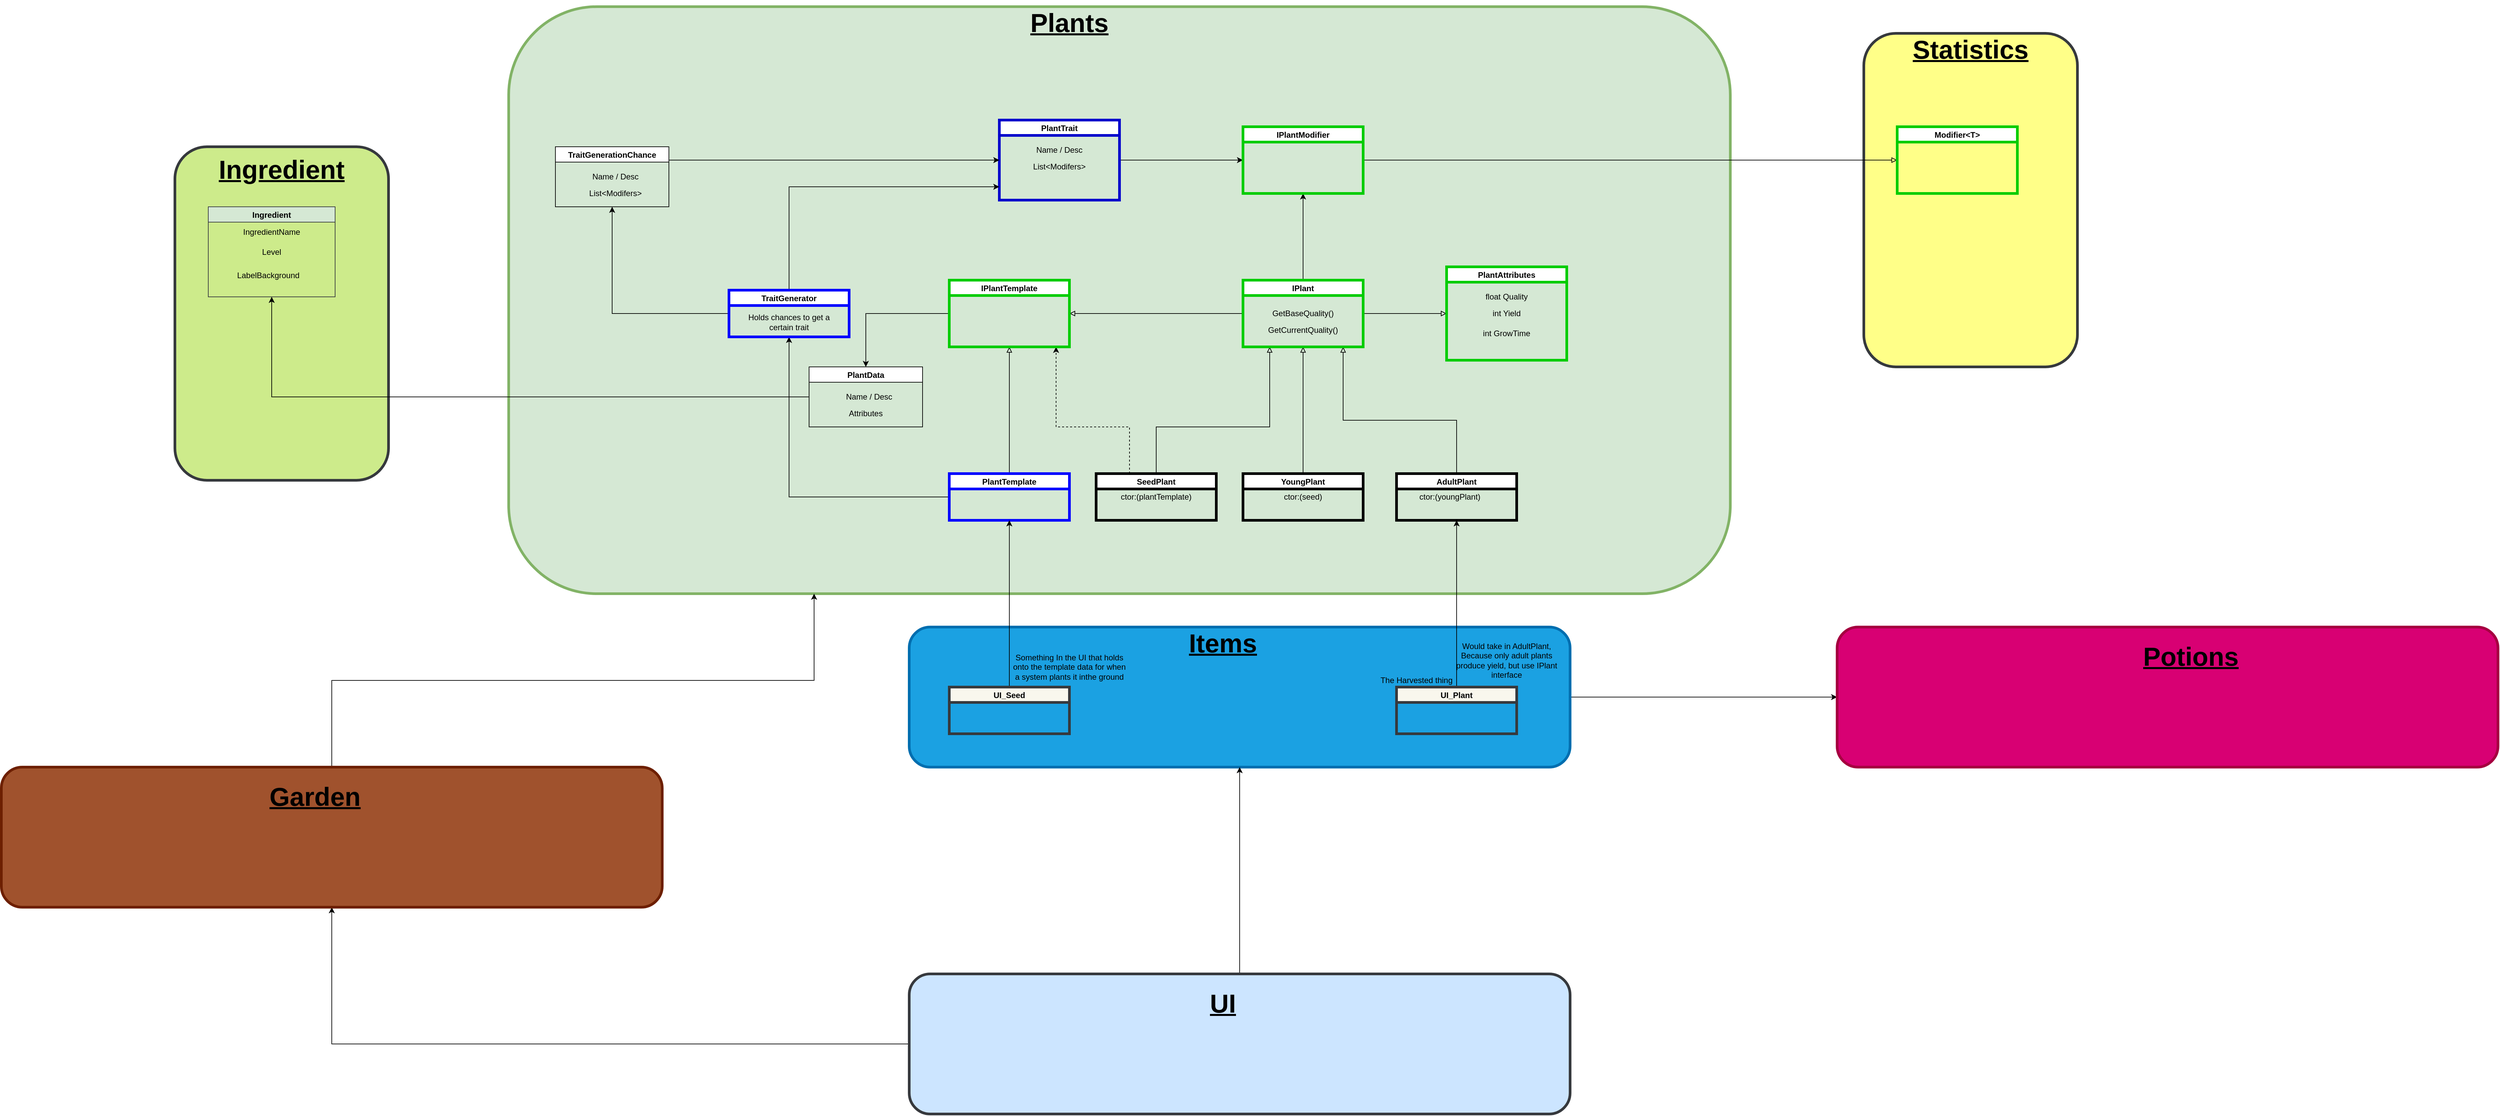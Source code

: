 <mxfile version="14.6.13" type="device"><diagram id="D1xNLekfiD9ofBAobQOK" name="Page-1"><mxGraphModel dx="4811" dy="3257" grid="1" gridSize="10" guides="1" tooltips="1" connect="1" arrows="1" fold="1" page="1" pageScale="1" pageWidth="850" pageHeight="1100" math="0" shadow="0"><root><mxCell id="0"/><mxCell id="1" parent="0"/><mxCell id="VXmGvcojtx6ASlR4L0Zp-25" value="" style="rounded=1;whiteSpace=wrap;html=1;strokeColor=#36393d;strokeWidth=4;fillColor=#ffff88;" parent="1" vertex="1"><mxGeometry x="1720" y="-590" width="320" height="500" as="geometry"/></mxCell><mxCell id="dJOgdkWBMkmfWkO8dV1n-6" style="edgeStyle=orthogonalEdgeStyle;rounded=0;orthogonalLoop=1;jettySize=auto;html=1;entryX=0;entryY=0.5;entryDx=0;entryDy=0;" edge="1" parent="1" source="VXmGvcojtx6ASlR4L0Zp-22" target="dJOgdkWBMkmfWkO8dV1n-4"><mxGeometry relative="1" as="geometry"/></mxCell><mxCell id="VXmGvcojtx6ASlR4L0Zp-22" value="" style="rounded=1;whiteSpace=wrap;html=1;strokeColor=#006EAF;strokeWidth=4;fillColor=#1ba1e2;fontColor=#ffffff;" parent="1" vertex="1"><mxGeometry x="290" y="300" width="990" height="210" as="geometry"/></mxCell><mxCell id="VXmGvcojtx6ASlR4L0Zp-21" value="" style="rounded=1;whiteSpace=wrap;html=1;strokeColor=#36393d;strokeWidth=4;fillColor=#cdeb8b;" parent="1" vertex="1"><mxGeometry x="-810" y="-420" width="320" height="500" as="geometry"/></mxCell><mxCell id="myaqUzSCkzShyIrcj-ke-54" value="" style="rounded=1;whiteSpace=wrap;html=1;strokeColor=#82b366;strokeWidth=4;fillColor=#d5e8d4;" parent="1" vertex="1"><mxGeometry x="-310" y="-630" width="1830" height="880" as="geometry"/></mxCell><mxCell id="myaqUzSCkzShyIrcj-ke-37" style="edgeStyle=orthogonalEdgeStyle;rounded=0;orthogonalLoop=1;jettySize=auto;html=1;entryX=0.5;entryY=1;entryDx=0;entryDy=0;endArrow=classic;endFill=1;" parent="1" source="myaqUzSCkzShyIrcj-ke-1" target="myaqUzSCkzShyIrcj-ke-36" edge="1"><mxGeometry relative="1" as="geometry"/></mxCell><mxCell id="myaqUzSCkzShyIrcj-ke-42" style="edgeStyle=orthogonalEdgeStyle;rounded=0;orthogonalLoop=1;jettySize=auto;html=1;endArrow=block;endFill=0;" parent="1" source="myaqUzSCkzShyIrcj-ke-1" target="myaqUzSCkzShyIrcj-ke-40" edge="1"><mxGeometry relative="1" as="geometry"/></mxCell><mxCell id="myaqUzSCkzShyIrcj-ke-1" value="PlantTemplate" style="swimlane;strokeColor=#0000FF;strokeWidth=4;" parent="1" vertex="1"><mxGeometry x="350" y="70" width="180" height="70" as="geometry"/></mxCell><mxCell id="myaqUzSCkzShyIrcj-ke-14" style="edgeStyle=orthogonalEdgeStyle;rounded=0;orthogonalLoop=1;jettySize=auto;html=1;endArrow=block;endFill=0;" parent="1" source="myaqUzSCkzShyIrcj-ke-3" target="myaqUzSCkzShyIrcj-ke-9" edge="1"><mxGeometry relative="1" as="geometry"><Array as="points"><mxPoint x="660"/><mxPoint x="830"/></Array></mxGeometry></mxCell><mxCell id="myaqUzSCkzShyIrcj-ke-45" style="edgeStyle=orthogonalEdgeStyle;rounded=0;orthogonalLoop=1;jettySize=auto;html=1;endArrow=classic;endFill=1;dashed=1;" parent="1" source="myaqUzSCkzShyIrcj-ke-3" target="myaqUzSCkzShyIrcj-ke-40" edge="1"><mxGeometry relative="1" as="geometry"><Array as="points"><mxPoint x="620"/><mxPoint x="510"/></Array></mxGeometry></mxCell><mxCell id="myaqUzSCkzShyIrcj-ke-3" value="SeedPlant" style="swimlane;strokeWidth=4;startSize=23;" parent="1" vertex="1"><mxGeometry x="570" y="70" width="180" height="70" as="geometry"/></mxCell><mxCell id="myaqUzSCkzShyIrcj-ke-6" value="ctor:(plantTemplate)" style="text;html=1;strokeColor=none;fillColor=none;align=center;verticalAlign=middle;whiteSpace=wrap;rounded=0;" parent="myaqUzSCkzShyIrcj-ke-3" vertex="1"><mxGeometry x="20" y="27.5" width="140" height="15" as="geometry"/></mxCell><mxCell id="myaqUzSCkzShyIrcj-ke-15" style="edgeStyle=orthogonalEdgeStyle;rounded=0;orthogonalLoop=1;jettySize=auto;html=1;endArrow=block;endFill=0;" parent="1" source="myaqUzSCkzShyIrcj-ke-4" target="myaqUzSCkzShyIrcj-ke-9" edge="1"><mxGeometry relative="1" as="geometry"/></mxCell><mxCell id="myaqUzSCkzShyIrcj-ke-4" value="YoungPlant" style="swimlane;strokeWidth=4;" parent="1" vertex="1"><mxGeometry x="790" y="70" width="180" height="70" as="geometry"/></mxCell><mxCell id="myaqUzSCkzShyIrcj-ke-7" value="ctor:(seed)" style="text;html=1;strokeColor=none;fillColor=none;align=center;verticalAlign=middle;whiteSpace=wrap;rounded=0;" parent="myaqUzSCkzShyIrcj-ke-4" vertex="1"><mxGeometry x="20" y="27.5" width="140" height="15" as="geometry"/></mxCell><mxCell id="myaqUzSCkzShyIrcj-ke-16" style="edgeStyle=orthogonalEdgeStyle;rounded=0;orthogonalLoop=1;jettySize=auto;html=1;endArrow=block;endFill=0;" parent="1" source="myaqUzSCkzShyIrcj-ke-5" target="myaqUzSCkzShyIrcj-ke-9" edge="1"><mxGeometry relative="1" as="geometry"><Array as="points"><mxPoint x="1110" y="-10"/><mxPoint x="940" y="-10"/></Array></mxGeometry></mxCell><mxCell id="myaqUzSCkzShyIrcj-ke-5" value="AdultPlant" style="swimlane;strokeWidth=4;" parent="1" vertex="1"><mxGeometry x="1020" y="70" width="180" height="70" as="geometry"/></mxCell><mxCell id="myaqUzSCkzShyIrcj-ke-8" value="ctor:(youngPlant)" style="text;html=1;strokeColor=none;fillColor=none;align=center;verticalAlign=middle;whiteSpace=wrap;rounded=0;" parent="1" vertex="1"><mxGeometry x="1030" y="97.5" width="140" height="15" as="geometry"/></mxCell><mxCell id="myaqUzSCkzShyIrcj-ke-21" style="edgeStyle=orthogonalEdgeStyle;rounded=0;orthogonalLoop=1;jettySize=auto;html=1;endArrow=block;endFill=0;" parent="1" source="myaqUzSCkzShyIrcj-ke-9" target="myaqUzSCkzShyIrcj-ke-17" edge="1"><mxGeometry relative="1" as="geometry"/></mxCell><mxCell id="myaqUzSCkzShyIrcj-ke-27" style="edgeStyle=orthogonalEdgeStyle;rounded=0;orthogonalLoop=1;jettySize=auto;html=1;entryX=0.5;entryY=1;entryDx=0;entryDy=0;endArrow=classic;endFill=1;" parent="1" source="myaqUzSCkzShyIrcj-ke-9" target="myaqUzSCkzShyIrcj-ke-26" edge="1"><mxGeometry relative="1" as="geometry"/></mxCell><mxCell id="myaqUzSCkzShyIrcj-ke-43" style="edgeStyle=orthogonalEdgeStyle;rounded=0;orthogonalLoop=1;jettySize=auto;html=1;endArrow=block;endFill=0;" parent="1" source="myaqUzSCkzShyIrcj-ke-9" target="myaqUzSCkzShyIrcj-ke-40" edge="1"><mxGeometry relative="1" as="geometry"/></mxCell><mxCell id="myaqUzSCkzShyIrcj-ke-9" value="IPlant" style="swimlane;strokeWidth=4;strokeColor=#00CC00;" parent="1" vertex="1"><mxGeometry x="790" y="-220" width="180" height="100" as="geometry"/></mxCell><mxCell id="myaqUzSCkzShyIrcj-ke-30" value="GetCurrentQuality()" style="text;html=1;strokeColor=none;fillColor=none;align=center;verticalAlign=middle;whiteSpace=wrap;rounded=0;" parent="myaqUzSCkzShyIrcj-ke-9" vertex="1"><mxGeometry x="35" y="65" width="110" height="20" as="geometry"/></mxCell><mxCell id="myaqUzSCkzShyIrcj-ke-17" value="PlantAttributes" style="swimlane;strokeWidth=4;strokeColor=#00CC00;" parent="1" vertex="1"><mxGeometry x="1095" y="-240" width="180" height="140" as="geometry"/></mxCell><mxCell id="myaqUzSCkzShyIrcj-ke-18" value="float Quality" style="text;html=1;strokeColor=none;fillColor=none;align=center;verticalAlign=middle;whiteSpace=wrap;rounded=0;" parent="myaqUzSCkzShyIrcj-ke-17" vertex="1"><mxGeometry x="30" y="30" width="120" height="30" as="geometry"/></mxCell><mxCell id="myaqUzSCkzShyIrcj-ke-19" value="int Yield" style="text;html=1;strokeColor=none;fillColor=none;align=center;verticalAlign=middle;whiteSpace=wrap;rounded=0;" parent="myaqUzSCkzShyIrcj-ke-17" vertex="1"><mxGeometry x="30" y="55" width="120" height="30" as="geometry"/></mxCell><mxCell id="myaqUzSCkzShyIrcj-ke-20" value="int GrowTime" style="text;html=1;strokeColor=none;fillColor=none;align=center;verticalAlign=middle;whiteSpace=wrap;rounded=0;" parent="myaqUzSCkzShyIrcj-ke-17" vertex="1"><mxGeometry x="30" y="85" width="120" height="30" as="geometry"/></mxCell><mxCell id="myaqUzSCkzShyIrcj-ke-28" style="edgeStyle=orthogonalEdgeStyle;rounded=0;orthogonalLoop=1;jettySize=auto;html=1;endArrow=classic;endFill=1;" parent="1" source="myaqUzSCkzShyIrcj-ke-22" target="myaqUzSCkzShyIrcj-ke-26" edge="1"><mxGeometry relative="1" as="geometry"/></mxCell><mxCell id="myaqUzSCkzShyIrcj-ke-22" value="PlantTrait" style="swimlane;strokeWidth=4;strokeColor=#0000CC;startSize=23;" parent="1" vertex="1"><mxGeometry x="425" y="-460" width="180" height="120" as="geometry"/></mxCell><mxCell id="myaqUzSCkzShyIrcj-ke-23" value="Name / Desc" style="text;html=1;strokeColor=none;fillColor=none;align=center;verticalAlign=middle;whiteSpace=wrap;rounded=0;" parent="myaqUzSCkzShyIrcj-ke-22" vertex="1"><mxGeometry x="30" y="30" width="120" height="30" as="geometry"/></mxCell><mxCell id="myaqUzSCkzShyIrcj-ke-29" value="List&amp;lt;Modifers&amp;gt;" style="text;html=1;strokeColor=none;fillColor=none;align=center;verticalAlign=middle;whiteSpace=wrap;rounded=0;" parent="myaqUzSCkzShyIrcj-ke-22" vertex="1"><mxGeometry x="30" y="55" width="120" height="30" as="geometry"/></mxCell><mxCell id="myaqUzSCkzShyIrcj-ke-58" style="edgeStyle=orthogonalEdgeStyle;rounded=0;orthogonalLoop=1;jettySize=auto;html=1;endArrow=block;endFill=0;" parent="1" source="myaqUzSCkzShyIrcj-ke-26" target="myaqUzSCkzShyIrcj-ke-56" edge="1"><mxGeometry relative="1" as="geometry"/></mxCell><mxCell id="myaqUzSCkzShyIrcj-ke-26" value="IPlantModifier" style="swimlane;strokeWidth=4;strokeColor=#00CC00;" parent="1" vertex="1"><mxGeometry x="790" y="-450" width="180" height="100" as="geometry"/></mxCell><mxCell id="myaqUzSCkzShyIrcj-ke-31" value="GetBaseQuality()" style="text;html=1;strokeColor=none;fillColor=none;align=center;verticalAlign=middle;whiteSpace=wrap;rounded=0;" parent="1" vertex="1"><mxGeometry x="825" y="-180" width="110" height="20" as="geometry"/></mxCell><mxCell id="myaqUzSCkzShyIrcj-ke-38" style="edgeStyle=orthogonalEdgeStyle;rounded=0;orthogonalLoop=1;jettySize=auto;html=1;endArrow=classic;endFill=1;" parent="1" source="myaqUzSCkzShyIrcj-ke-36" target="myaqUzSCkzShyIrcj-ke-22" edge="1"><mxGeometry relative="1" as="geometry"><Array as="points"><mxPoint x="110" y="-360"/></Array></mxGeometry></mxCell><mxCell id="myaqUzSCkzShyIrcj-ke-52" style="edgeStyle=orthogonalEdgeStyle;rounded=0;orthogonalLoop=1;jettySize=auto;html=1;endArrow=classic;endFill=1;" parent="1" source="myaqUzSCkzShyIrcj-ke-36" target="myaqUzSCkzShyIrcj-ke-46" edge="1"><mxGeometry relative="1" as="geometry"/></mxCell><mxCell id="myaqUzSCkzShyIrcj-ke-36" value="TraitGenerator" style="swimlane;strokeColor=#0000FF;strokeWidth=4;" parent="1" vertex="1"><mxGeometry x="20" y="-205" width="180" height="70" as="geometry"/></mxCell><mxCell id="myaqUzSCkzShyIrcj-ke-39" value="Holds chances to get a certain trait" style="text;html=1;strokeColor=none;fillColor=none;align=center;verticalAlign=middle;whiteSpace=wrap;rounded=0;" parent="myaqUzSCkzShyIrcj-ke-36" vertex="1"><mxGeometry x="25" y="35" width="130" height="25" as="geometry"/></mxCell><mxCell id="VXmGvcojtx6ASlR4L0Zp-8" style="edgeStyle=orthogonalEdgeStyle;rounded=0;orthogonalLoop=1;jettySize=auto;html=1;entryX=0.5;entryY=0;entryDx=0;entryDy=0;" parent="1" source="myaqUzSCkzShyIrcj-ke-40" target="VXmGvcojtx6ASlR4L0Zp-5" edge="1"><mxGeometry relative="1" as="geometry"/></mxCell><mxCell id="myaqUzSCkzShyIrcj-ke-40" value="IPlantTemplate" style="swimlane;strokeWidth=4;strokeColor=#00CC00;" parent="1" vertex="1"><mxGeometry x="350" y="-220" width="180" height="100" as="geometry"/></mxCell><mxCell id="myaqUzSCkzShyIrcj-ke-53" style="edgeStyle=orthogonalEdgeStyle;rounded=0;orthogonalLoop=1;jettySize=auto;html=1;endArrow=classic;endFill=1;" parent="1" source="myaqUzSCkzShyIrcj-ke-46" target="myaqUzSCkzShyIrcj-ke-22" edge="1"><mxGeometry relative="1" as="geometry"><Array as="points"><mxPoint x="10" y="-400"/><mxPoint x="10" y="-400"/></Array></mxGeometry></mxCell><mxCell id="myaqUzSCkzShyIrcj-ke-46" value="TraitGenerationChance" style="swimlane;strokeWidth=1;" parent="1" vertex="1"><mxGeometry x="-240" y="-420" width="170" height="90" as="geometry"/></mxCell><mxCell id="myaqUzSCkzShyIrcj-ke-47" value="Name / Desc" style="text;html=1;strokeColor=none;fillColor=none;align=center;verticalAlign=middle;whiteSpace=wrap;rounded=0;" parent="myaqUzSCkzShyIrcj-ke-46" vertex="1"><mxGeometry x="30" y="30" width="120" height="30" as="geometry"/></mxCell><mxCell id="myaqUzSCkzShyIrcj-ke-48" value="List&amp;lt;Modifers&amp;gt;" style="text;html=1;strokeColor=none;fillColor=none;align=center;verticalAlign=middle;whiteSpace=wrap;rounded=0;" parent="myaqUzSCkzShyIrcj-ke-46" vertex="1"><mxGeometry x="30" y="55" width="120" height="30" as="geometry"/></mxCell><mxCell id="myaqUzSCkzShyIrcj-ke-55" value="&lt;font style=&quot;font-size: 39px&quot;&gt;&lt;b&gt;&lt;u&gt;Plants&lt;/u&gt;&lt;/b&gt;&lt;/font&gt;" style="text;html=1;strokeColor=none;fillColor=none;align=center;verticalAlign=middle;whiteSpace=wrap;rounded=0;" parent="1" vertex="1"><mxGeometry x="300" y="-640" width="460" height="70" as="geometry"/></mxCell><mxCell id="myaqUzSCkzShyIrcj-ke-56" value="Modifier&lt;T&gt;" style="swimlane;strokeWidth=4;strokeColor=#00CC00;" parent="1" vertex="1"><mxGeometry x="1770" y="-450" width="180" height="100" as="geometry"/></mxCell><mxCell id="VXmGvcojtx6ASlR4L0Zp-1" value="Ingredient" style="swimlane;strokeColor=#36393d;fillColor=#D5E8D4;" parent="1" vertex="1"><mxGeometry x="-760" y="-330" width="190" height="135" as="geometry"/></mxCell><mxCell id="VXmGvcojtx6ASlR4L0Zp-2" value="IngredientName" style="text;html=1;strokeColor=none;fillColor=none;align=center;verticalAlign=middle;whiteSpace=wrap;rounded=0;" parent="VXmGvcojtx6ASlR4L0Zp-1" vertex="1"><mxGeometry x="25" y="25" width="140" height="25" as="geometry"/></mxCell><mxCell id="VXmGvcojtx6ASlR4L0Zp-3" value="Level" style="text;html=1;strokeColor=none;fillColor=none;align=center;verticalAlign=middle;whiteSpace=wrap;rounded=0;" parent="VXmGvcojtx6ASlR4L0Zp-1" vertex="1"><mxGeometry x="25" y="55" width="140" height="25" as="geometry"/></mxCell><mxCell id="VXmGvcojtx6ASlR4L0Zp-4" value="LabelBackground" style="text;html=1;strokeColor=none;fillColor=none;align=center;verticalAlign=middle;whiteSpace=wrap;rounded=0;" parent="VXmGvcojtx6ASlR4L0Zp-1" vertex="1"><mxGeometry x="40" y="95" width="100" height="15" as="geometry"/></mxCell><mxCell id="VXmGvcojtx6ASlR4L0Zp-20" style="edgeStyle=orthogonalEdgeStyle;rounded=0;orthogonalLoop=1;jettySize=auto;html=1;entryX=0.5;entryY=1;entryDx=0;entryDy=0;" parent="1" source="VXmGvcojtx6ASlR4L0Zp-5" target="VXmGvcojtx6ASlR4L0Zp-1" edge="1"><mxGeometry relative="1" as="geometry"/></mxCell><mxCell id="VXmGvcojtx6ASlR4L0Zp-5" value="PlantData" style="swimlane;strokeWidth=1;" parent="1" vertex="1"><mxGeometry x="140" y="-90" width="170" height="90" as="geometry"/></mxCell><mxCell id="VXmGvcojtx6ASlR4L0Zp-6" value="Name / Desc" style="text;html=1;strokeColor=none;fillColor=none;align=center;verticalAlign=middle;whiteSpace=wrap;rounded=0;" parent="VXmGvcojtx6ASlR4L0Zp-5" vertex="1"><mxGeometry x="30" y="30" width="120" height="30" as="geometry"/></mxCell><mxCell id="VXmGvcojtx6ASlR4L0Zp-7" value="&lt;span style=&quot;color: rgba(0 , 0 , 0 , 0) ; font-family: monospace ; font-size: 0px&quot;&gt;%3CmxGraphModel%3E%3Croot%3E%3CmxCell%20id%3D%220%22%2F%3E%3CmxCell%20id%3D%221%22%20parent%3D%220%22%2F%3E%3CmxCell%20id%3D%222%22%20value%3D%22Attributes%22%20style%3D%22text%3Bhtml%3D1%3BstrokeColor%3Dnone%3BfillColor%3Dnone%3Balign%3Dcenter%3BverticalAlign%3Dmiddle%3BwhiteSpace%3Dwrap%3Brounded%3D0%3B%22%20vertex%3D%221%22%20parent%3D%221%22%3E%3CmxGeometry%20x%3D%22385%22%20y%3D%22-155%22%20width%3D%22110%22%20height%3D%2220%22%20as%3D%22geometry%22%2F%3E%3C%2FmxCell%3E%3C%2Froot%3E%3C%2FmxGraphModel%3E&lt;/span&gt;" style="text;html=1;strokeColor=none;fillColor=none;align=center;verticalAlign=middle;whiteSpace=wrap;rounded=0;" parent="VXmGvcojtx6ASlR4L0Zp-5" vertex="1"><mxGeometry x="30" y="55" width="120" height="30" as="geometry"/></mxCell><mxCell id="myaqUzSCkzShyIrcj-ke-41" value="Attributes" style="text;html=1;strokeColor=none;fillColor=none;align=center;verticalAlign=middle;whiteSpace=wrap;rounded=0;" parent="VXmGvcojtx6ASlR4L0Zp-5" vertex="1"><mxGeometry x="30" y="60" width="110" height="20" as="geometry"/></mxCell><mxCell id="VXmGvcojtx6ASlR4L0Zp-11" style="edgeStyle=orthogonalEdgeStyle;rounded=0;orthogonalLoop=1;jettySize=auto;html=1;entryX=0.5;entryY=1;entryDx=0;entryDy=0;" parent="1" source="VXmGvcojtx6ASlR4L0Zp-9" target="myaqUzSCkzShyIrcj-ke-1" edge="1"><mxGeometry relative="1" as="geometry"/></mxCell><mxCell id="VXmGvcojtx6ASlR4L0Zp-9" value="UI_Seed" style="swimlane;strokeWidth=4;fillColor=#f9f7ed;strokeColor=#36393d;startSize=23;" parent="1" vertex="1"><mxGeometry x="350" y="390" width="180" height="70" as="geometry"/></mxCell><mxCell id="VXmGvcojtx6ASlR4L0Zp-13" style="edgeStyle=orthogonalEdgeStyle;rounded=0;orthogonalLoop=1;jettySize=auto;html=1;entryX=0.5;entryY=1;entryDx=0;entryDy=0;" parent="1" source="VXmGvcojtx6ASlR4L0Zp-12" target="myaqUzSCkzShyIrcj-ke-5" edge="1"><mxGeometry relative="1" as="geometry"/></mxCell><mxCell id="VXmGvcojtx6ASlR4L0Zp-12" value="UI_Plant" style="swimlane;strokeWidth=4;fillColor=#f9f7ed;strokeColor=#36393d;" parent="1" vertex="1"><mxGeometry x="1020" y="390" width="180" height="70" as="geometry"/></mxCell><mxCell id="VXmGvcojtx6ASlR4L0Zp-14" value="The Harvested thing" style="text;html=1;strokeColor=none;fillColor=none;align=center;verticalAlign=middle;whiteSpace=wrap;rounded=0;" parent="1" vertex="1"><mxGeometry x="960" y="370" width="180" height="20" as="geometry"/></mxCell><mxCell id="VXmGvcojtx6ASlR4L0Zp-16" value="Would take in AdultPlant, Because only adult plants produce yield, but use IPlant interface" style="text;html=1;strokeColor=none;fillColor=none;align=center;verticalAlign=middle;whiteSpace=wrap;rounded=0;" parent="1" vertex="1"><mxGeometry x="1095" y="340" width="180" height="20" as="geometry"/></mxCell><mxCell id="VXmGvcojtx6ASlR4L0Zp-17" value="Something In the UI that holds onto the template data for when a system plants it inthe ground" style="text;html=1;strokeColor=none;fillColor=none;align=center;verticalAlign=middle;whiteSpace=wrap;rounded=0;" parent="1" vertex="1"><mxGeometry x="440" y="350" width="180" height="20" as="geometry"/></mxCell><mxCell id="VXmGvcojtx6ASlR4L0Zp-23" value="&lt;font style=&quot;font-size: 39px&quot;&gt;&lt;b&gt;&lt;u&gt;Ingredient&lt;/u&gt;&lt;/b&gt;&lt;/font&gt;" style="text;html=1;strokeColor=none;fillColor=none;align=center;verticalAlign=middle;whiteSpace=wrap;rounded=0;" parent="1" vertex="1"><mxGeometry x="-880" y="-420" width="460" height="70" as="geometry"/></mxCell><mxCell id="VXmGvcojtx6ASlR4L0Zp-24" value="&lt;font style=&quot;font-size: 39px&quot;&gt;&lt;b&gt;&lt;u&gt;Items&lt;/u&gt;&lt;/b&gt;&lt;/font&gt;" style="text;html=1;strokeColor=none;fillColor=none;align=center;verticalAlign=middle;whiteSpace=wrap;rounded=0;" parent="1" vertex="1"><mxGeometry x="530" y="290" width="460" height="70" as="geometry"/></mxCell><mxCell id="VXmGvcojtx6ASlR4L0Zp-26" value="&lt;font style=&quot;font-size: 39px&quot;&gt;&lt;b&gt;&lt;u&gt;Statistics&lt;/u&gt;&lt;/b&gt;&lt;/font&gt;" style="text;html=1;strokeColor=none;fillColor=none;align=center;verticalAlign=middle;whiteSpace=wrap;rounded=0;" parent="1" vertex="1"><mxGeometry x="1650" y="-600" width="460" height="70" as="geometry"/></mxCell><mxCell id="dJOgdkWBMkmfWkO8dV1n-3" style="edgeStyle=orthogonalEdgeStyle;rounded=0;orthogonalLoop=1;jettySize=auto;html=1;" edge="1" parent="1" source="dJOgdkWBMkmfWkO8dV1n-1" target="VXmGvcojtx6ASlR4L0Zp-22"><mxGeometry relative="1" as="geometry"/></mxCell><mxCell id="dJOgdkWBMkmfWkO8dV1n-10" style="edgeStyle=orthogonalEdgeStyle;rounded=0;orthogonalLoop=1;jettySize=auto;html=1;" edge="1" parent="1" source="dJOgdkWBMkmfWkO8dV1n-1" target="dJOgdkWBMkmfWkO8dV1n-7"><mxGeometry relative="1" as="geometry"/></mxCell><mxCell id="dJOgdkWBMkmfWkO8dV1n-1" value="" style="rounded=1;whiteSpace=wrap;html=1;strokeColor=#36393d;strokeWidth=4;fillColor=#cce5ff;" vertex="1" parent="1"><mxGeometry x="290" y="820" width="990" height="210" as="geometry"/></mxCell><mxCell id="dJOgdkWBMkmfWkO8dV1n-2" value="&lt;font style=&quot;font-size: 39px&quot;&gt;&lt;b&gt;&lt;u&gt;UI&lt;/u&gt;&lt;/b&gt;&lt;/font&gt;" style="text;html=1;strokeColor=none;fillColor=none;align=center;verticalAlign=middle;whiteSpace=wrap;rounded=0;" vertex="1" parent="1"><mxGeometry x="530" y="830" width="460" height="70" as="geometry"/></mxCell><mxCell id="dJOgdkWBMkmfWkO8dV1n-4" value="" style="rounded=1;whiteSpace=wrap;html=1;strokeColor=#A50040;strokeWidth=4;fillColor=#d80073;fontColor=#ffffff;" vertex="1" parent="1"><mxGeometry x="1680" y="300" width="990" height="210" as="geometry"/></mxCell><mxCell id="dJOgdkWBMkmfWkO8dV1n-5" value="&lt;font style=&quot;font-size: 39px&quot;&gt;&lt;b&gt;&lt;u&gt;Potions&lt;/u&gt;&lt;/b&gt;&lt;/font&gt;" style="text;html=1;strokeColor=none;fillColor=none;align=center;verticalAlign=middle;whiteSpace=wrap;rounded=0;" vertex="1" parent="1"><mxGeometry x="1980" y="310" width="460" height="70" as="geometry"/></mxCell><mxCell id="dJOgdkWBMkmfWkO8dV1n-9" style="edgeStyle=orthogonalEdgeStyle;rounded=0;orthogonalLoop=1;jettySize=auto;html=1;entryX=0.25;entryY=1;entryDx=0;entryDy=0;" edge="1" parent="1" source="dJOgdkWBMkmfWkO8dV1n-7" target="myaqUzSCkzShyIrcj-ke-54"><mxGeometry relative="1" as="geometry"/></mxCell><mxCell id="dJOgdkWBMkmfWkO8dV1n-7" value="" style="rounded=1;whiteSpace=wrap;html=1;strokeColor=#6D1F00;strokeWidth=4;fillColor=#a0522d;fontColor=#ffffff;" vertex="1" parent="1"><mxGeometry x="-1070" y="510" width="990" height="210" as="geometry"/></mxCell><mxCell id="dJOgdkWBMkmfWkO8dV1n-8" value="&lt;font style=&quot;font-size: 39px&quot;&gt;&lt;b&gt;&lt;u&gt;Garden&lt;/u&gt;&lt;/b&gt;&lt;/font&gt;" style="text;html=1;strokeColor=none;fillColor=none;align=center;verticalAlign=middle;whiteSpace=wrap;rounded=0;" vertex="1" parent="1"><mxGeometry x="-830" y="520" width="460" height="70" as="geometry"/></mxCell></root></mxGraphModel></diagram></mxfile>
